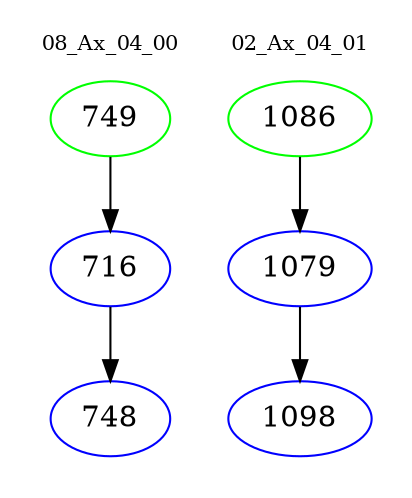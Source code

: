 digraph{
subgraph cluster_0 {
color = white
label = "08_Ax_04_00";
fontsize=10;
T0_749 [label="749", color="green"]
T0_749 -> T0_716 [color="black"]
T0_716 [label="716", color="blue"]
T0_716 -> T0_748 [color="black"]
T0_748 [label="748", color="blue"]
}
subgraph cluster_1 {
color = white
label = "02_Ax_04_01";
fontsize=10;
T1_1086 [label="1086", color="green"]
T1_1086 -> T1_1079 [color="black"]
T1_1079 [label="1079", color="blue"]
T1_1079 -> T1_1098 [color="black"]
T1_1098 [label="1098", color="blue"]
}
}
